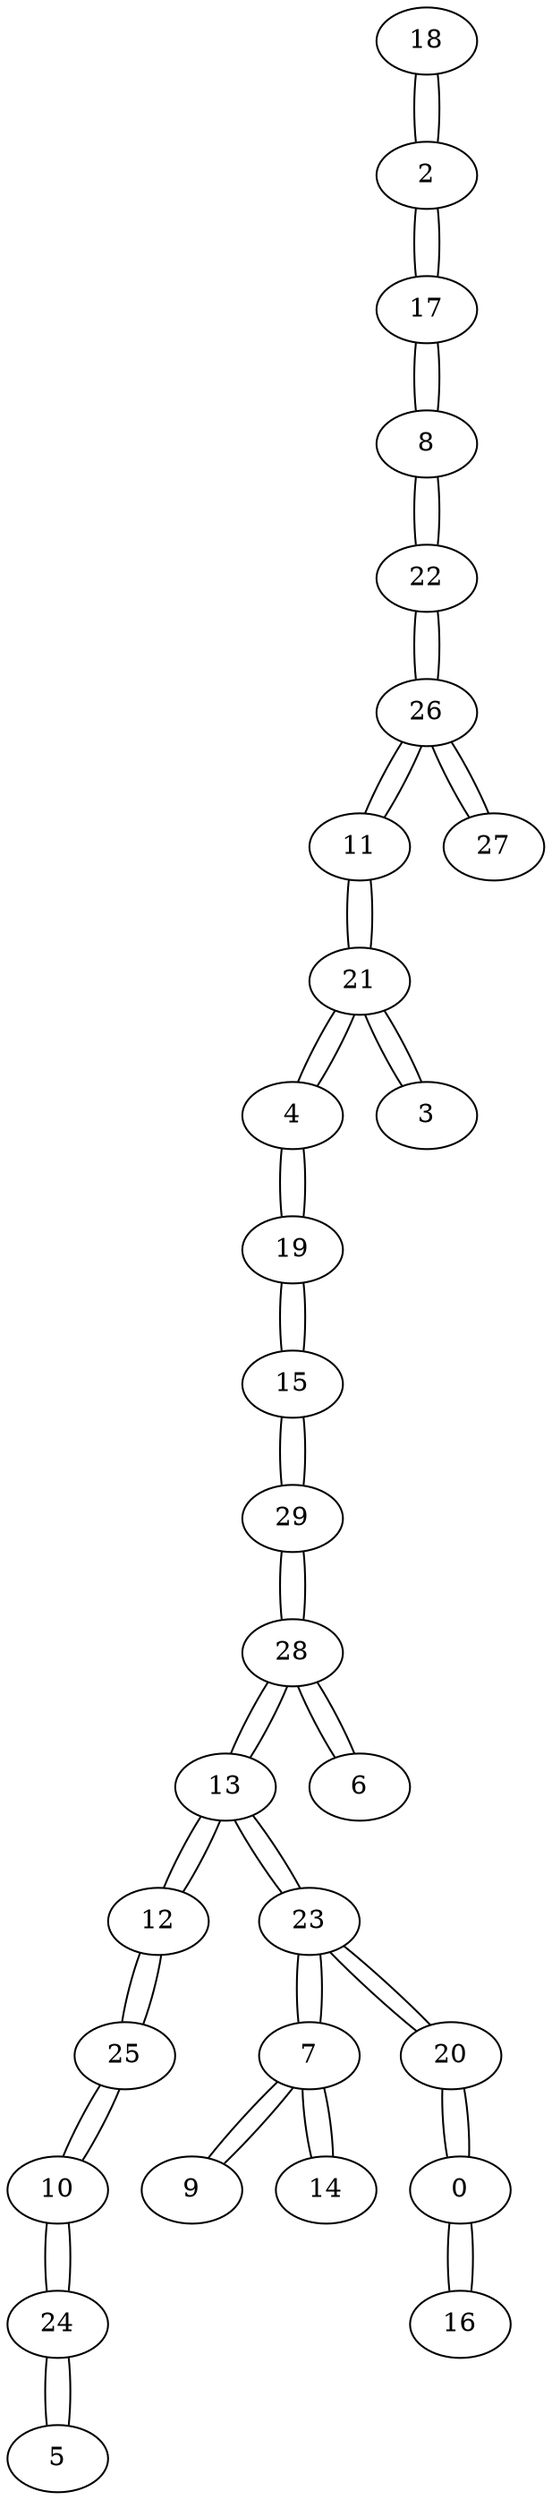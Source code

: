 graph {
	18 [label=18]
	18 -- 2
	2 [label=2]
	2 -- 18
	2 -- 17
	17 [label=17]
	17 -- 2
	17 -- 8
	8 [label=8]
	8 -- 17
	8 -- 22
	22 [label=22]
	22 -- 8
	22 -- 26
	26 [label=26]
	26 -- 22
	26 -- 11
	26 -- 27
	11 [label=11]
	11 -- 26
	11 -- 21
	21 [label=21]
	21 -- 11
	21 -- 4
	21 -- 3
	4 [label=4]
	4 -- 21
	4 -- 19
	19 [label=19]
	19 -- 4
	19 -- 15
	15 [label=15]
	15 -- 19
	15 -- 29
	29 [label=29]
	29 -- 15
	29 -- 28
	28 [label=28]
	28 -- 29
	28 -- 13
	28 -- 6
	13 [label=13]
	13 -- 28
	13 -- 12
	13 -- 23
	12 [label=12]
	12 -- 13
	12 -- 25
	25 [label=25]
	25 -- 12
	25 -- 10
	10 [label=10]
	10 -- 25
	10 -- 24
	24 [label=24]
	24 -- 10
	24 -- 5
	5 [label=5]
	5 -- 24
	23 [label=23]
	23 -- 13
	23 -- 7
	23 -- 20
	7 [label=7]
	7 -- 23
	7 -- 9
	7 -- 14
	9 [label=9]
	9 -- 7
	14 [label=14]
	14 -- 7
	20 [label=20]
	20 -- 23
	20 -- 0
	0 [label=0]
	0 -- 20
	0 -- 16
	16 [label=16]
	16 -- 0
	6 [label=6]
	6 -- 28
	3 [label=3]
	3 -- 21
	27 [label=27]
	27 -- 26
}
